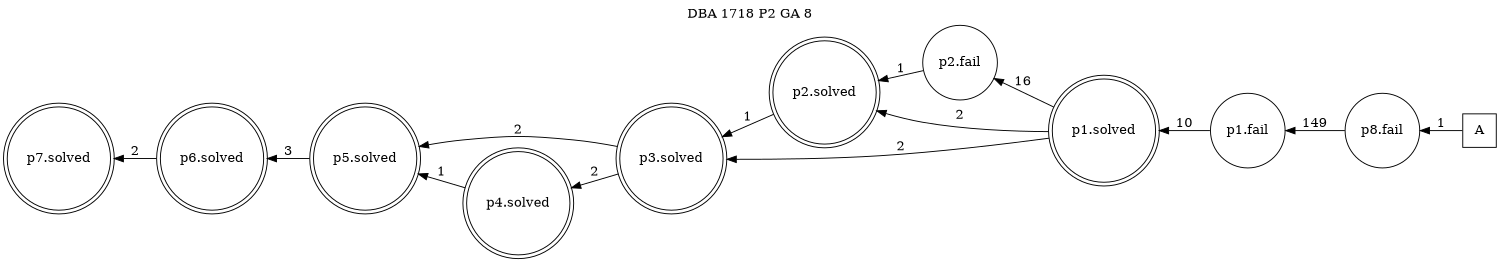 digraph DBA_1718_P2_GA_8 {
labelloc="tl"
label= " DBA 1718 P2 GA 8 "
rankdir="RL";
graph [ size=" 10 , 10 !"]

"A" [shape="square" label="A"]
"p8.fail" [shape="circle" label="p8.fail"]
"p1.fail" [shape="circle" label="p1.fail"]
"p1.solved" [shape="doublecircle" label="p1.solved"]
"p2.fail" [shape="circle" label="p2.fail"]
"p2.solved" [shape="doublecircle" label="p2.solved"]
"p3.solved" [shape="doublecircle" label="p3.solved"]
"p5.solved" [shape="doublecircle" label="p5.solved"]
"p6.solved" [shape="doublecircle" label="p6.solved"]
"p4.solved" [shape="doublecircle" label="p4.solved"]
"p7.solved" [shape="doublecircle" label="p7.solved"]
"A" -> "p8.fail" [ label=1]
"p8.fail" -> "p1.fail" [ label=149]
"p1.fail" -> "p1.solved" [ label=10]
"p1.solved" -> "p2.fail" [ label=16]
"p1.solved" -> "p2.solved" [ label=2]
"p1.solved" -> "p3.solved" [ label=2]
"p2.fail" -> "p2.solved" [ label=1]
"p2.solved" -> "p3.solved" [ label=1]
"p3.solved" -> "p5.solved" [ label=2]
"p3.solved" -> "p4.solved" [ label=2]
"p5.solved" -> "p6.solved" [ label=3]
"p6.solved" -> "p7.solved" [ label=2]
"p4.solved" -> "p5.solved" [ label=1]
}

